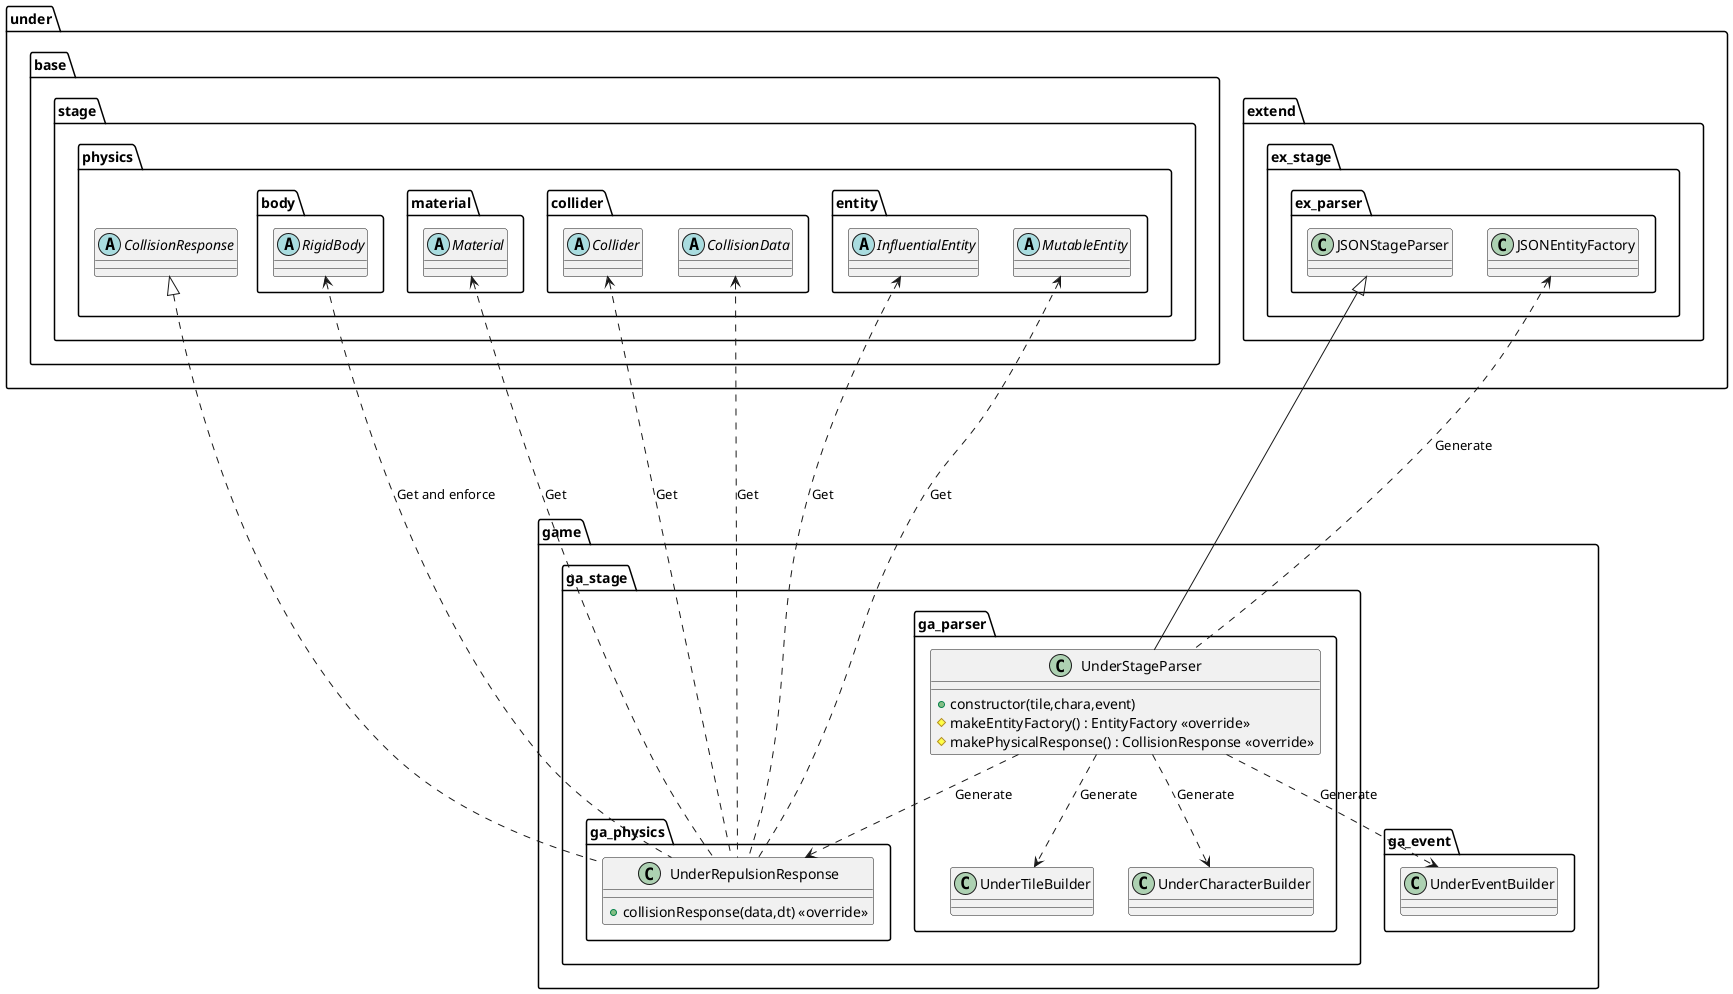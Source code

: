 @startuml StageGame

package game {
    package ga_stage {
        package ga_parser {
            class UnderStageParser {
                +constructor(tile,chara,event)
                #makeEntityFactory() : EntityFactory <<override>>
                #makePhysicalResponse() : CollisionResponse <<override>>
            }
        }

        package ga_physics {
            class UnderRepulsionResponse {
                +collisionResponse(data,dt) <<override>>
            }
        }
    }
}

package game {
}

package under {
    package base {
        package stage {
            package physics {
                abstract CollisionResponse
                package body {
                    abstract RigidBody
                }
                package material {
                    abstract Material
                }
                package collider {
                    abstract Collider
                    abstract CollisionData
                }
                package entity {
                    abstract InfluentialEntity
                    abstract MutableEntity
                }
            }
        }
    }
    package extend {
        package ex_stage {
            package ex_parser {
                class JSONStageParser
                class JSONEntityFactory
            }
        }
    }
}

package game {
    package ga_event {
        class UnderEventBuilder
    }
    package ga_stage {
        package ga_parser {
            class UnderTileBuilder
            class UnderCharacterBuilder
        }
    }
}

UnderStageParser ..> UnderTileBuilder : Generate
UnderStageParser ..> UnderCharacterBuilder : Generate
UnderStageParser ..> UnderEventBuilder : Generate
UnderStageParser ..> UnderRepulsionResponse : Generate
JSONEntityFactory <.. UnderStageParser : Generate

RigidBody <.. UnderRepulsionResponse : Get and enforce
Material <.. UnderRepulsionResponse : Get
Collider <.. UnderRepulsionResponse : Get
InfluentialEntity <.. UnderRepulsionResponse : Get
MutableEntity <.. UnderRepulsionResponse : Get
CollisionData <.. UnderRepulsionResponse : Get

JSONStageParser <|-- UnderStageParser
CollisionResponse <|.... UnderRepulsionResponse

@enduml
